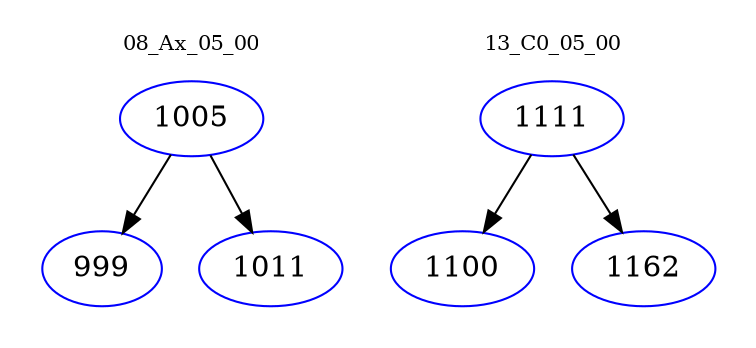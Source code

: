 digraph{
subgraph cluster_0 {
color = white
label = "08_Ax_05_00";
fontsize=10;
T0_1005 [label="1005", color="blue"]
T0_1005 -> T0_999 [color="black"]
T0_999 [label="999", color="blue"]
T0_1005 -> T0_1011 [color="black"]
T0_1011 [label="1011", color="blue"]
}
subgraph cluster_1 {
color = white
label = "13_C0_05_00";
fontsize=10;
T1_1111 [label="1111", color="blue"]
T1_1111 -> T1_1100 [color="black"]
T1_1100 [label="1100", color="blue"]
T1_1111 -> T1_1162 [color="black"]
T1_1162 [label="1162", color="blue"]
}
}
